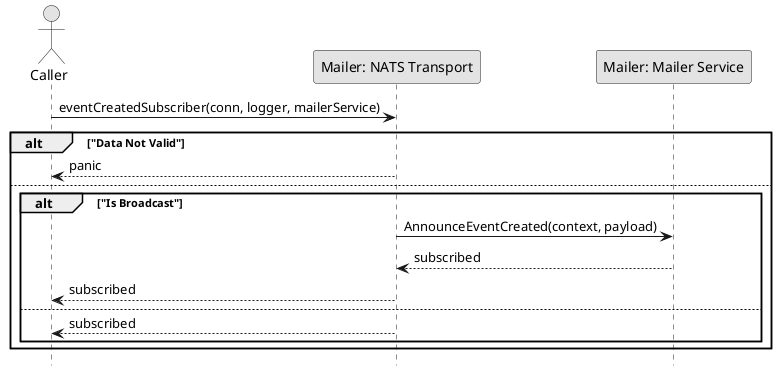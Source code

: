 @startuml MAILER_SubscribeEventCreated

skinparam Monochrome true
skinparam Shadowing false
hide footbox

actor "Caller" as Caller
participant "Mailer: NATS Transport" as MailerNATSTransport
participant "Mailer: Mailer Service" as MailerService

Caller->MailerNATSTransport: eventCreatedSubscriber(conn, logger, mailerService)

alt "Data Not Valid"
    MailerNATSTransport-->Caller: panic
else
    alt "Is Broadcast"
        MailerNATSTransport->MailerService: AnnounceEventCreated(context, payload)
        MailerService-->MailerNATSTransport: subscribed
        MailerNATSTransport-->Caller: subscribed
    else
        MailerNATSTransport-->Caller: subscribed
    end
end

@enduml